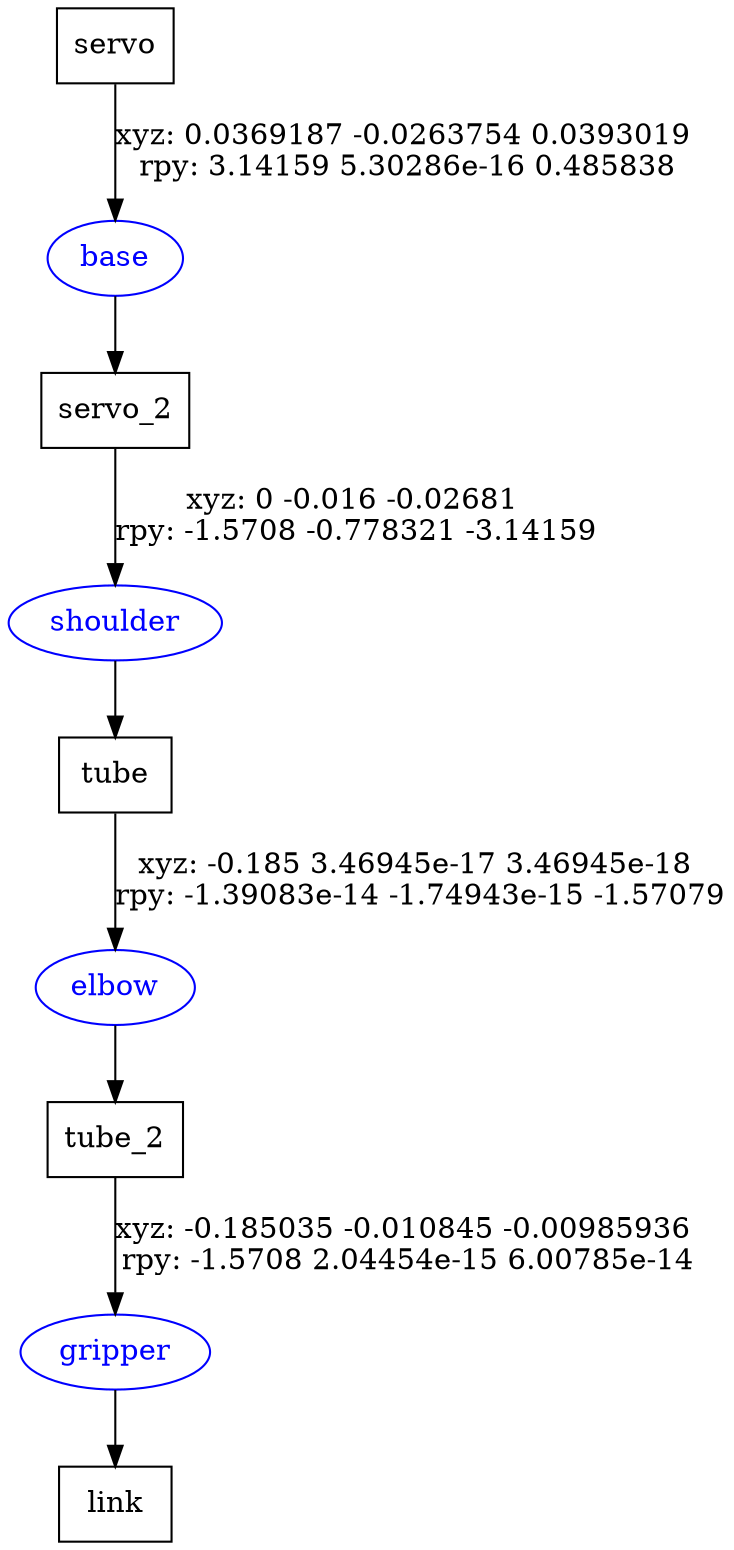 digraph G {
node [shape=box];
"servo" [label="servo"];
"servo_2" [label="servo_2"];
"tube" [label="tube"];
"tube_2" [label="tube_2"];
"link" [label="link"];
node [shape=ellipse, color=blue, fontcolor=blue];
"servo" -> "base" [label="xyz: 0.0369187 -0.0263754 0.0393019 \nrpy: 3.14159 5.30286e-16 0.485838"]
"base" -> "servo_2"
"servo_2" -> "shoulder" [label="xyz: 0 -0.016 -0.02681 \nrpy: -1.5708 -0.778321 -3.14159"]
"shoulder" -> "tube"
"tube" -> "elbow" [label="xyz: -0.185 3.46945e-17 3.46945e-18 \nrpy: -1.39083e-14 -1.74943e-15 -1.57079"]
"elbow" -> "tube_2"
"tube_2" -> "gripper" [label="xyz: -0.185035 -0.010845 -0.00985936 \nrpy: -1.5708 2.04454e-15 6.00785e-14"]
"gripper" -> "link"
}
